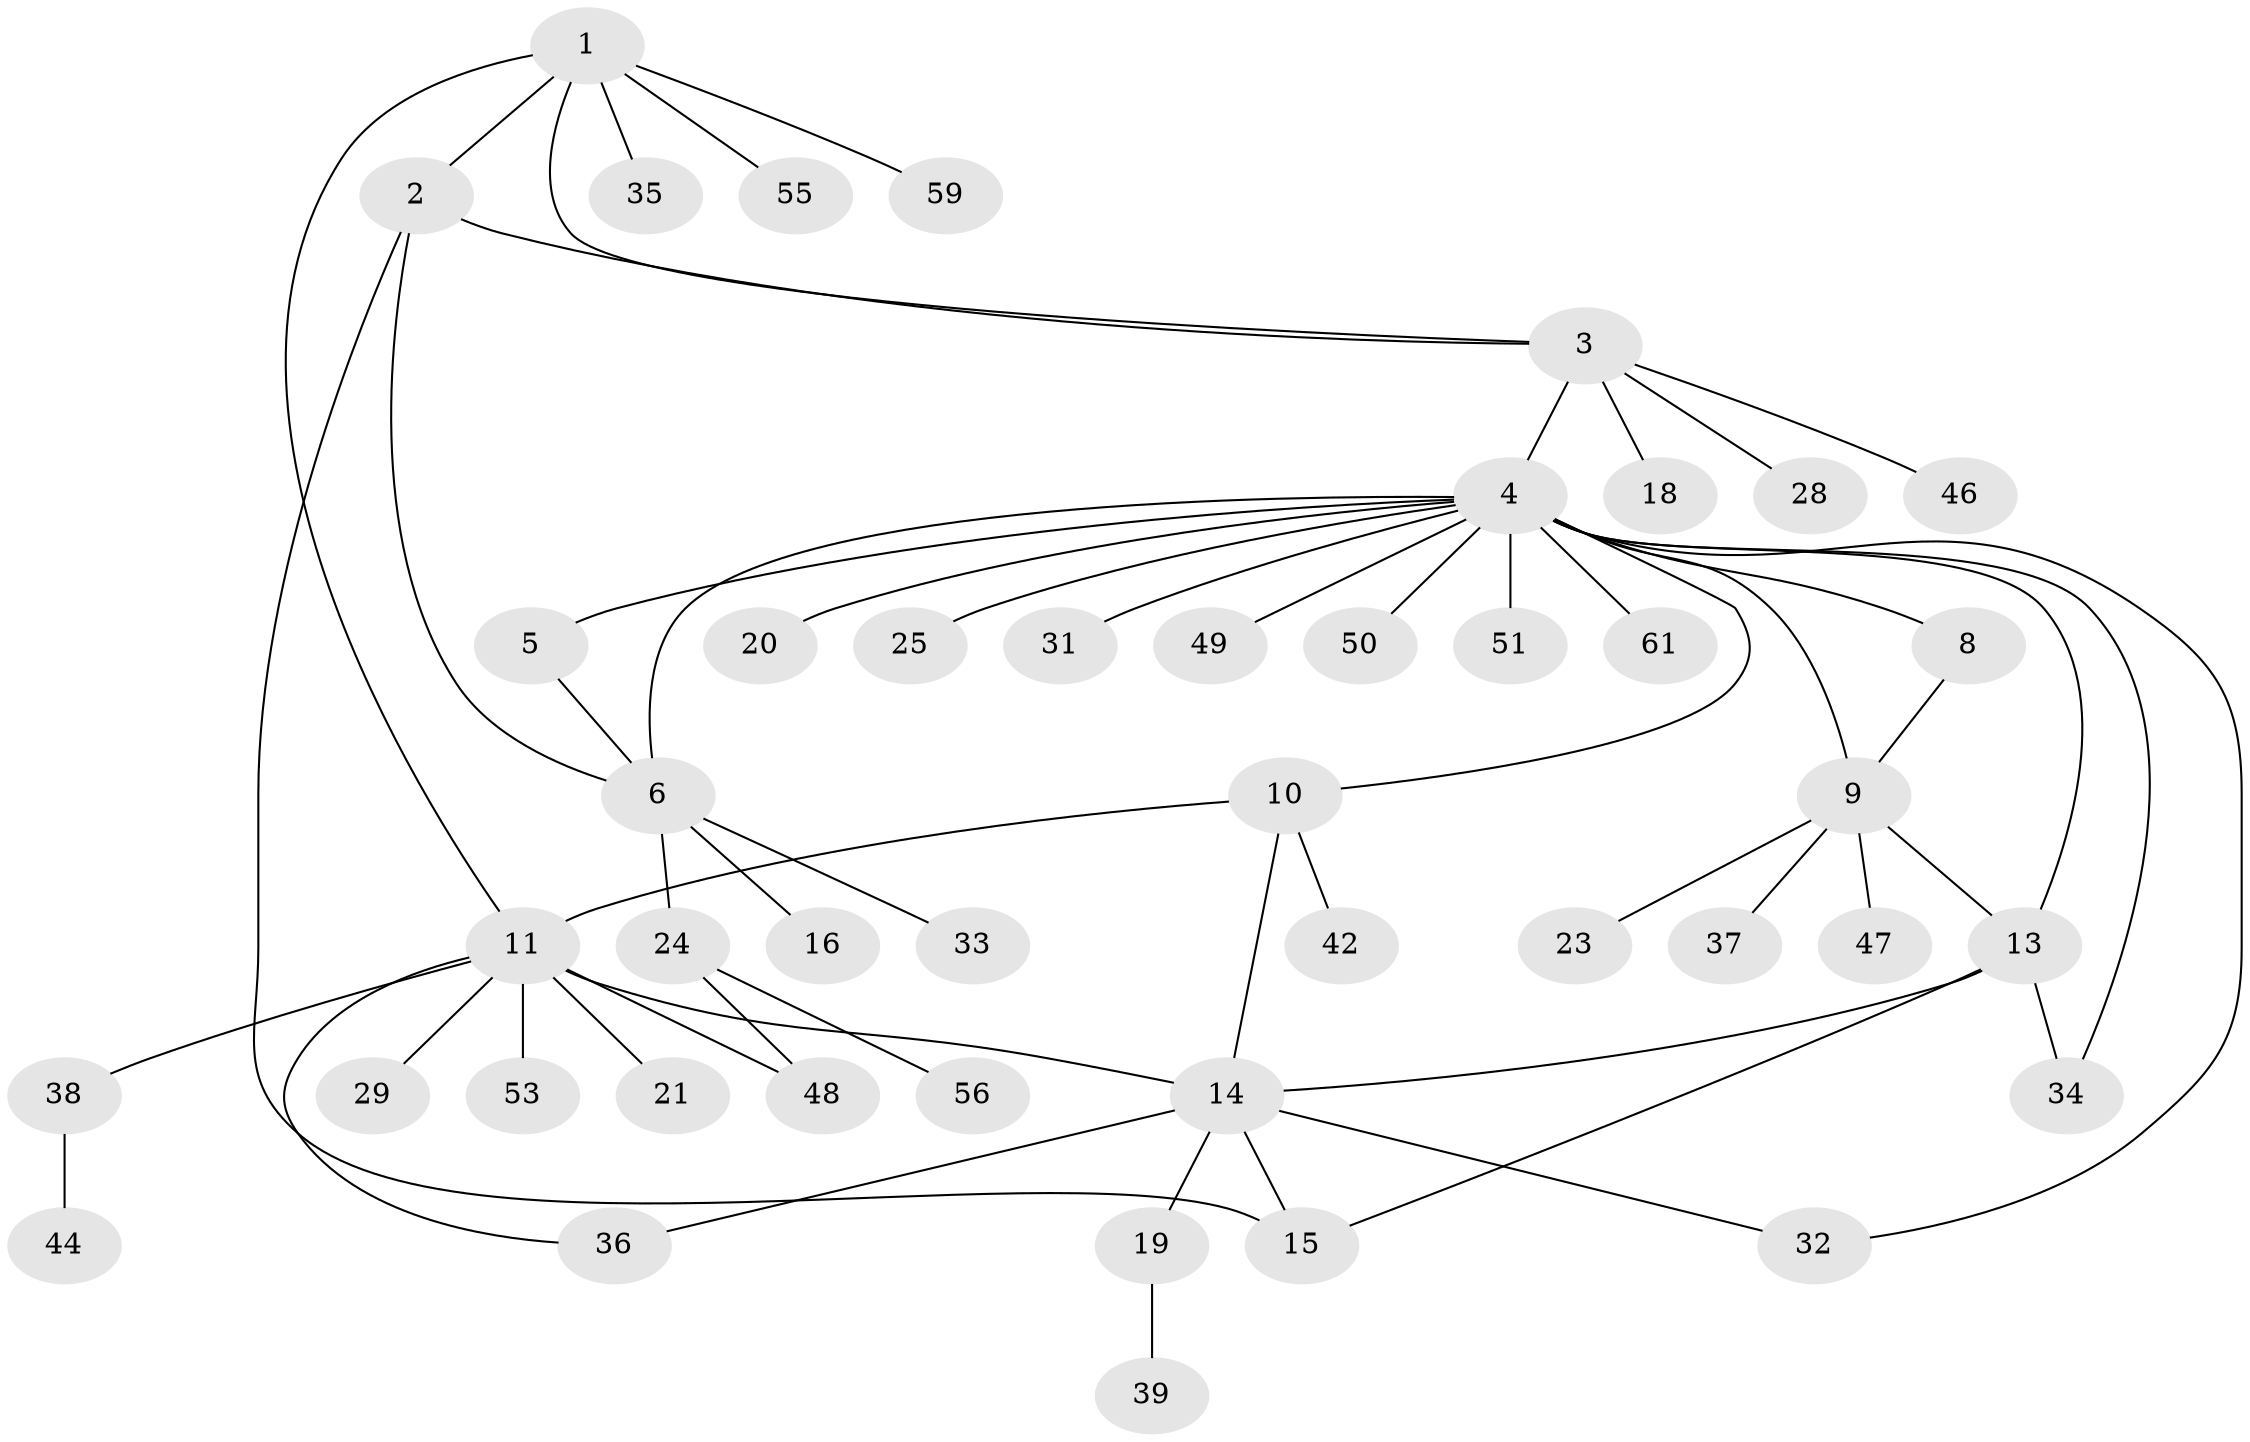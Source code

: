 // original degree distribution, {7: 0.04918032786885246, 4: 0.09836065573770492, 6: 0.04918032786885246, 14: 0.01639344262295082, 2: 0.18032786885245902, 8: 0.03278688524590164, 1: 0.5409836065573771, 3: 0.03278688524590164}
// Generated by graph-tools (version 1.1) at 2025/42/03/06/25 10:42:15]
// undirected, 45 vertices, 58 edges
graph export_dot {
graph [start="1"]
  node [color=gray90,style=filled];
  1 [super="+30"];
  2;
  3 [super="+27"];
  4 [super="+7"];
  5;
  6 [super="+17"];
  8;
  9 [super="+41"];
  10 [super="+12"];
  11 [super="+45"];
  13 [super="+54"];
  14 [super="+57"];
  15 [super="+43"];
  16;
  18;
  19 [super="+22"];
  20;
  21;
  23;
  24 [super="+26"];
  25;
  28;
  29;
  31;
  32 [super="+58"];
  33;
  34;
  35;
  36;
  37 [super="+60"];
  38 [super="+40"];
  39;
  42 [super="+52"];
  44;
  46;
  47;
  48;
  49;
  50;
  51;
  53;
  55;
  56;
  59;
  61;
  1 -- 2;
  1 -- 3;
  1 -- 11;
  1 -- 35;
  1 -- 55;
  1 -- 59;
  2 -- 3;
  2 -- 6;
  2 -- 15;
  3 -- 18;
  3 -- 46;
  3 -- 28;
  3 -- 4;
  4 -- 5;
  4 -- 6;
  4 -- 13;
  4 -- 25;
  4 -- 31;
  4 -- 32;
  4 -- 34;
  4 -- 49;
  4 -- 50;
  4 -- 51;
  4 -- 61;
  4 -- 20;
  4 -- 8;
  4 -- 9 [weight=2];
  4 -- 10 [weight=2];
  5 -- 6;
  6 -- 16;
  6 -- 24;
  6 -- 33;
  8 -- 9;
  9 -- 13;
  9 -- 23;
  9 -- 37;
  9 -- 47;
  10 -- 11 [weight=2];
  10 -- 42;
  10 -- 14;
  11 -- 21;
  11 -- 29;
  11 -- 36;
  11 -- 38;
  11 -- 48;
  11 -- 53;
  11 -- 14;
  13 -- 14;
  13 -- 15;
  13 -- 34;
  14 -- 15;
  14 -- 19;
  14 -- 36;
  14 -- 32;
  19 -- 39;
  24 -- 48;
  24 -- 56;
  38 -- 44;
}
